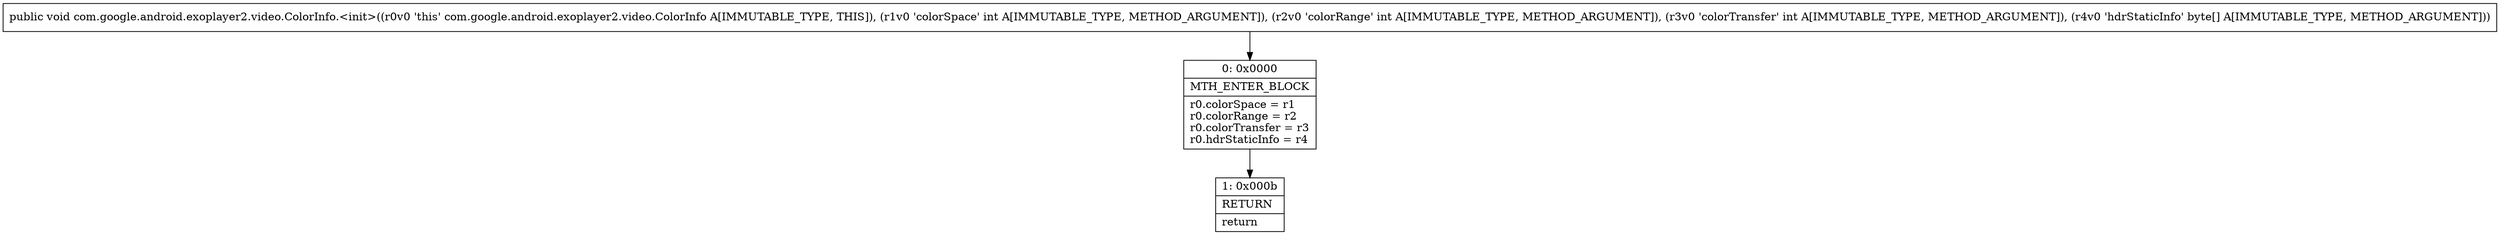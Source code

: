 digraph "CFG forcom.google.android.exoplayer2.video.ColorInfo.\<init\>(III[B)V" {
Node_0 [shape=record,label="{0\:\ 0x0000|MTH_ENTER_BLOCK\l|r0.colorSpace = r1\lr0.colorRange = r2\lr0.colorTransfer = r3\lr0.hdrStaticInfo = r4\l}"];
Node_1 [shape=record,label="{1\:\ 0x000b|RETURN\l|return\l}"];
MethodNode[shape=record,label="{public void com.google.android.exoplayer2.video.ColorInfo.\<init\>((r0v0 'this' com.google.android.exoplayer2.video.ColorInfo A[IMMUTABLE_TYPE, THIS]), (r1v0 'colorSpace' int A[IMMUTABLE_TYPE, METHOD_ARGUMENT]), (r2v0 'colorRange' int A[IMMUTABLE_TYPE, METHOD_ARGUMENT]), (r3v0 'colorTransfer' int A[IMMUTABLE_TYPE, METHOD_ARGUMENT]), (r4v0 'hdrStaticInfo' byte[] A[IMMUTABLE_TYPE, METHOD_ARGUMENT])) }"];
MethodNode -> Node_0;
Node_0 -> Node_1;
}

